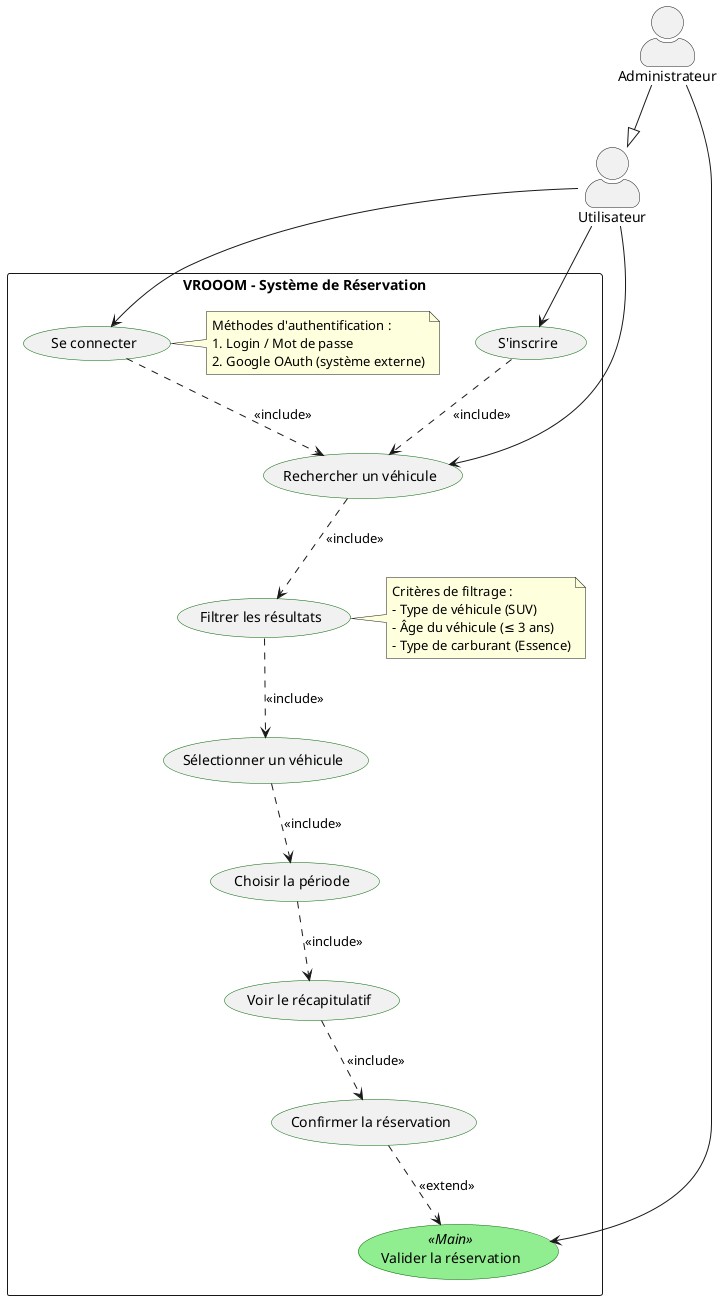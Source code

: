 @startuml Reservation de Voiture

' Disposition verticale : système en haut, acteurs et cas alignés de haut en bas
top to bottom direction

skinparam actorStyle awesome
skinparam packageStyle rectangle
skinparam usecase {
    BackgroundColor<< Main >> LightGreen
    BorderColor DarkGreen
}

' Définition des acteurs (Utilisateur défini en premier pour encourager position à gauche)
actor "Utilisateur" as user
actor "Administrateur" as admin

' Généralisation : l'administrateur est un type d'utilisateur
admin --|> user

' Borne du système
rectangle "VROOOM - Système de Réservation" {
    ' Cas d'utilisation principaux (empilés verticalement)
    usecase "Se connecter" as UC1
    usecase "S'inscrire" as UC2
    usecase "Rechercher un véhicule" as UC3
    usecase "Filtrer les résultats" as UC4
    usecase "Sélectionner un véhicule" as UC5
    usecase "Choisir la période" as UC6
    usecase "Voir le récapitulatif" as UC7
    usecase "Confirmer la réservation" as UC8
    usecase "Valider la réservation" as UC9 << Main >>

    ' Notes explicatives
    note right of UC1
        Méthodes d'authentification :
        1. Login / Mot de passe
        2. Google OAuth (système externe)
    end note

    note right of UC4
        Critères de filtrage :
        - Type de véhicule (SUV)
        - Âge du véhicule (≤ 3 ans)
        - Type de carburant (Essence)
    end note
}

' Relations entre acteurs et cas d'utilisation
user --> UC1
user --> UC2
user --> UC3
admin --> UC9

' Relations entre cas d'utilisation (flux logique, de haut en bas)
UC1 ..> UC3 : <<include>>
UC2 ..> UC3 : <<include>>
UC3 ..> UC4 : <<include>>
UC4 ..> UC5 : <<include>>
UC5 ..> UC6 : <<include>>
UC6 ..> UC7 : <<include>>
UC7 ..> UC8 : <<include>>
UC8 ..> UC9 : <<extend>>

@enduml 